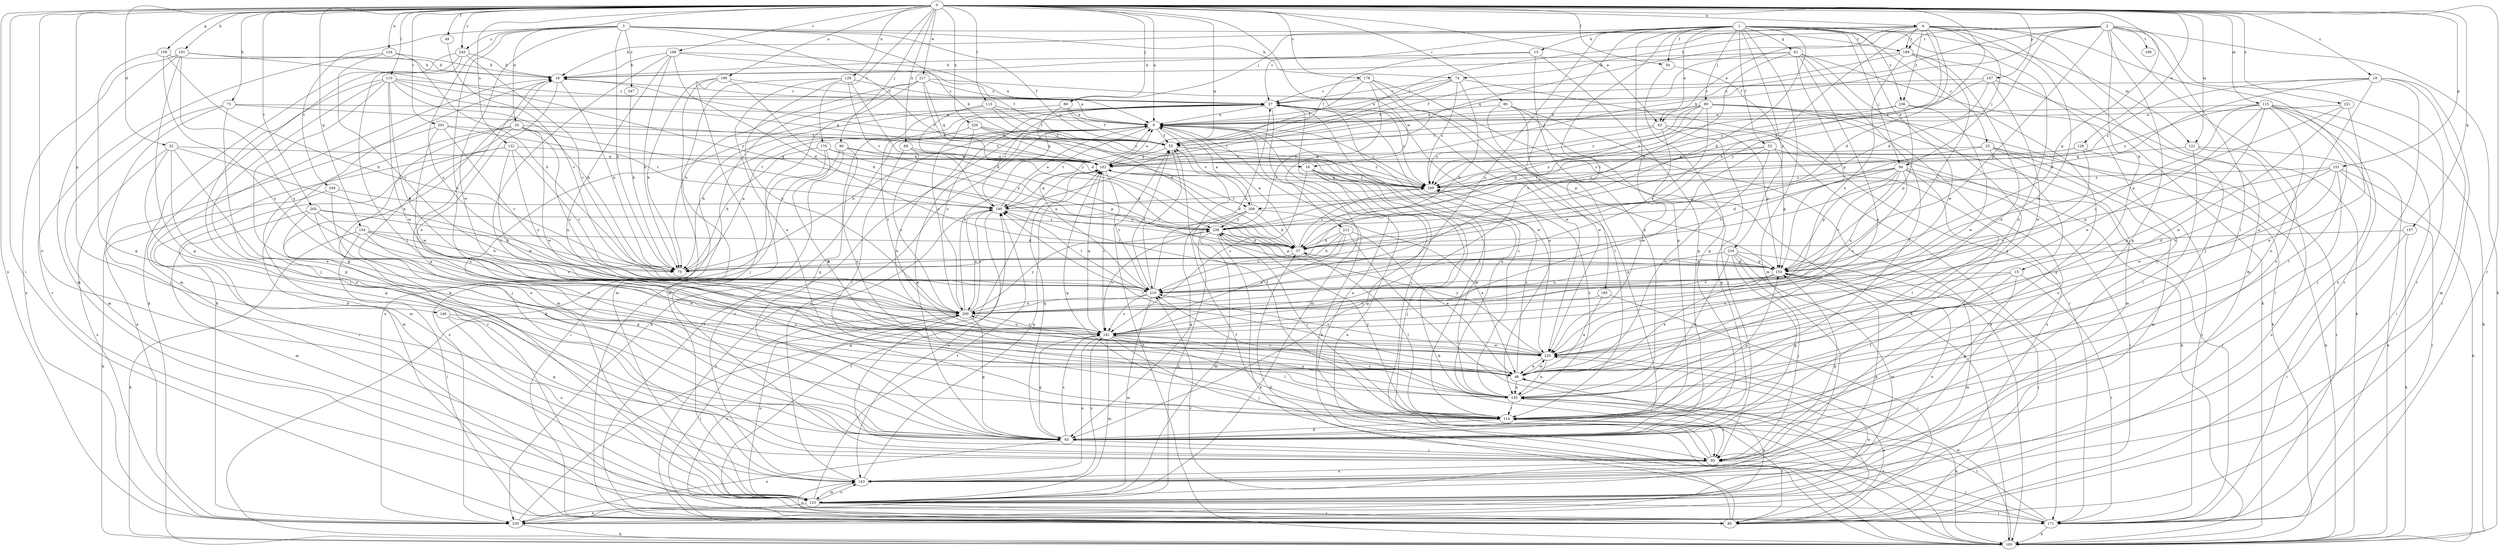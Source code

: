strict digraph  {
0;
1;
2;
3;
4;
9;
13;
15;
16;
18;
19;
25;
27;
32;
33;
37;
43;
46;
49;
50;
52;
55;
61;
65;
69;
73;
74;
75;
80;
85;
86;
88;
89;
94;
95;
101;
105;
110;
113;
114;
115;
121;
123;
124;
128;
129;
132;
133;
143;
146;
147;
151;
153;
154;
157;
159;
162;
168;
170;
171;
178;
181;
185;
186;
189;
190;
199;
200;
201;
205;
209;
210;
212;
217;
220;
221;
226;
230;
234;
236;
239;
245;
247;
248;
249;
0 -> 4  [label=a];
0 -> 9  [label=a];
0 -> 19  [label=c];
0 -> 32  [label=d];
0 -> 33  [label=d];
0 -> 43  [label=e];
0 -> 49  [label=f];
0 -> 50  [label=f];
0 -> 69  [label=h];
0 -> 73  [label=h];
0 -> 80  [label=i];
0 -> 85  [label=i];
0 -> 86  [label=j];
0 -> 88  [label=j];
0 -> 101  [label=k];
0 -> 110  [label=l];
0 -> 113  [label=l];
0 -> 115  [label=m];
0 -> 121  [label=m];
0 -> 124  [label=n];
0 -> 128  [label=n];
0 -> 129  [label=n];
0 -> 132  [label=n];
0 -> 143  [label=o];
0 -> 146  [label=p];
0 -> 147  [label=p];
0 -> 151  [label=p];
0 -> 153  [label=p];
0 -> 154  [label=q];
0 -> 157  [label=q];
0 -> 159  [label=q];
0 -> 162  [label=q];
0 -> 168  [label=r];
0 -> 170  [label=r];
0 -> 171  [label=r];
0 -> 178  [label=s];
0 -> 199  [label=u];
0 -> 201  [label=v];
0 -> 205  [label=v];
0 -> 209  [label=v];
0 -> 212  [label=w];
0 -> 217  [label=w];
0 -> 221  [label=x];
0 -> 226  [label=x];
0 -> 230  [label=x];
0 -> 245  [label=z];
1 -> 13  [label=b];
1 -> 25  [label=c];
1 -> 27  [label=c];
1 -> 37  [label=d];
1 -> 43  [label=e];
1 -> 50  [label=f];
1 -> 52  [label=f];
1 -> 61  [label=g];
1 -> 65  [label=g];
1 -> 88  [label=j];
1 -> 89  [label=j];
1 -> 94  [label=j];
1 -> 121  [label=m];
1 -> 123  [label=m];
1 -> 133  [label=n];
1 -> 181  [label=s];
1 -> 185  [label=t];
1 -> 200  [label=u];
1 -> 220  [label=w];
1 -> 234  [label=y];
1 -> 236  [label=y];
2 -> 15  [label=b];
2 -> 16  [label=b];
2 -> 37  [label=d];
2 -> 55  [label=f];
2 -> 65  [label=g];
2 -> 74  [label=h];
2 -> 105  [label=k];
2 -> 114  [label=l];
2 -> 143  [label=o];
2 -> 153  [label=p];
2 -> 171  [label=r];
2 -> 186  [label=t];
2 -> 189  [label=t];
3 -> 16  [label=b];
3 -> 55  [label=f];
3 -> 74  [label=h];
3 -> 75  [label=h];
3 -> 181  [label=s];
3 -> 189  [label=t];
3 -> 200  [label=u];
3 -> 209  [label=v];
3 -> 220  [label=w];
3 -> 245  [label=z];
3 -> 247  [label=z];
3 -> 248  [label=z];
4 -> 18  [label=b];
4 -> 37  [label=d];
4 -> 43  [label=e];
4 -> 55  [label=f];
4 -> 75  [label=h];
4 -> 94  [label=j];
4 -> 95  [label=j];
4 -> 123  [label=m];
4 -> 162  [label=q];
4 -> 171  [label=r];
4 -> 189  [label=t];
4 -> 220  [label=w];
4 -> 236  [label=y];
4 -> 239  [label=y];
9 -> 55  [label=f];
9 -> 75  [label=h];
9 -> 85  [label=i];
9 -> 105  [label=k];
9 -> 190  [label=t];
9 -> 209  [label=v];
9 -> 230  [label=x];
9 -> 249  [label=z];
13 -> 18  [label=b];
13 -> 55  [label=f];
13 -> 65  [label=g];
13 -> 133  [label=n];
15 -> 65  [label=g];
15 -> 114  [label=l];
15 -> 171  [label=r];
15 -> 181  [label=s];
15 -> 210  [label=v];
16 -> 65  [label=g];
16 -> 95  [label=j];
16 -> 105  [label=k];
16 -> 133  [label=n];
16 -> 181  [label=s];
16 -> 249  [label=z];
18 -> 27  [label=c];
18 -> 46  [label=e];
18 -> 65  [label=g];
18 -> 75  [label=h];
19 -> 27  [label=c];
19 -> 37  [label=d];
19 -> 46  [label=e];
19 -> 85  [label=i];
19 -> 123  [label=m];
19 -> 143  [label=o];
19 -> 249  [label=z];
25 -> 95  [label=j];
25 -> 105  [label=k];
25 -> 123  [label=m];
25 -> 162  [label=q];
25 -> 171  [label=r];
25 -> 210  [label=v];
27 -> 9  [label=a];
27 -> 65  [label=g];
27 -> 114  [label=l];
27 -> 123  [label=m];
27 -> 153  [label=p];
27 -> 200  [label=u];
27 -> 220  [label=w];
27 -> 249  [label=z];
32 -> 46  [label=e];
32 -> 65  [label=g];
32 -> 75  [label=h];
32 -> 114  [label=l];
32 -> 162  [label=q];
32 -> 230  [label=x];
33 -> 55  [label=f];
33 -> 95  [label=j];
33 -> 123  [label=m];
33 -> 171  [label=r];
33 -> 190  [label=t];
33 -> 200  [label=u];
33 -> 220  [label=w];
37 -> 9  [label=a];
37 -> 75  [label=h];
37 -> 114  [label=l];
37 -> 153  [label=p];
37 -> 249  [label=z];
43 -> 55  [label=f];
43 -> 65  [label=g];
43 -> 153  [label=p];
43 -> 220  [label=w];
43 -> 230  [label=x];
43 -> 249  [label=z];
46 -> 133  [label=n];
46 -> 190  [label=t];
46 -> 220  [label=w];
46 -> 249  [label=z];
49 -> 210  [label=v];
50 -> 65  [label=g];
50 -> 171  [label=r];
52 -> 46  [label=e];
52 -> 105  [label=k];
52 -> 153  [label=p];
52 -> 162  [label=q];
52 -> 181  [label=s];
52 -> 190  [label=t];
55 -> 162  [label=q];
55 -> 210  [label=v];
55 -> 249  [label=z];
61 -> 18  [label=b];
61 -> 46  [label=e];
61 -> 65  [label=g];
61 -> 105  [label=k];
61 -> 114  [label=l];
61 -> 153  [label=p];
61 -> 162  [label=q];
61 -> 210  [label=v];
65 -> 9  [label=a];
65 -> 95  [label=j];
65 -> 162  [label=q];
65 -> 181  [label=s];
65 -> 230  [label=x];
69 -> 37  [label=d];
69 -> 114  [label=l];
69 -> 162  [label=q];
69 -> 200  [label=u];
73 -> 9  [label=a];
73 -> 65  [label=g];
73 -> 95  [label=j];
73 -> 123  [label=m];
73 -> 249  [label=z];
74 -> 9  [label=a];
74 -> 27  [label=c];
74 -> 75  [label=h];
74 -> 171  [label=r];
74 -> 190  [label=t];
74 -> 249  [label=z];
75 -> 9  [label=a];
80 -> 9  [label=a];
80 -> 65  [label=g];
80 -> 95  [label=j];
80 -> 105  [label=k];
80 -> 220  [label=w];
85 -> 18  [label=b];
85 -> 37  [label=d];
85 -> 46  [label=e];
85 -> 114  [label=l];
85 -> 143  [label=o];
85 -> 190  [label=t];
85 -> 210  [label=v];
86 -> 46  [label=e];
86 -> 85  [label=i];
86 -> 143  [label=o];
86 -> 153  [label=p];
86 -> 162  [label=q];
88 -> 9  [label=a];
88 -> 37  [label=d];
88 -> 55  [label=f];
88 -> 230  [label=x];
89 -> 9  [label=a];
89 -> 37  [label=d];
89 -> 55  [label=f];
89 -> 105  [label=k];
89 -> 123  [label=m];
89 -> 143  [label=o];
89 -> 210  [label=v];
89 -> 239  [label=y];
89 -> 249  [label=z];
94 -> 37  [label=d];
94 -> 85  [label=i];
94 -> 114  [label=l];
94 -> 153  [label=p];
94 -> 171  [label=r];
94 -> 181  [label=s];
94 -> 200  [label=u];
94 -> 210  [label=v];
94 -> 239  [label=y];
94 -> 249  [label=z];
95 -> 9  [label=a];
95 -> 27  [label=c];
95 -> 143  [label=o];
95 -> 153  [label=p];
101 -> 18  [label=b];
101 -> 65  [label=g];
101 -> 123  [label=m];
101 -> 181  [label=s];
101 -> 230  [label=x];
101 -> 239  [label=y];
105 -> 9  [label=a];
105 -> 55  [label=f];
105 -> 133  [label=n];
105 -> 220  [label=w];
110 -> 9  [label=a];
110 -> 27  [label=c];
110 -> 65  [label=g];
110 -> 75  [label=h];
110 -> 95  [label=j];
110 -> 143  [label=o];
110 -> 162  [label=q];
110 -> 200  [label=u];
110 -> 220  [label=w];
113 -> 9  [label=a];
113 -> 55  [label=f];
113 -> 123  [label=m];
113 -> 239  [label=y];
113 -> 249  [label=z];
114 -> 55  [label=f];
114 -> 65  [label=g];
114 -> 153  [label=p];
114 -> 162  [label=q];
114 -> 239  [label=y];
115 -> 9  [label=a];
115 -> 46  [label=e];
115 -> 85  [label=i];
115 -> 95  [label=j];
115 -> 105  [label=k];
115 -> 114  [label=l];
115 -> 133  [label=n];
115 -> 200  [label=u];
115 -> 220  [label=w];
115 -> 249  [label=z];
121 -> 105  [label=k];
121 -> 114  [label=l];
121 -> 162  [label=q];
121 -> 230  [label=x];
123 -> 18  [label=b];
123 -> 85  [label=i];
123 -> 143  [label=o];
123 -> 171  [label=r];
123 -> 190  [label=t];
123 -> 200  [label=u];
123 -> 230  [label=x];
124 -> 18  [label=b];
124 -> 75  [label=h];
124 -> 171  [label=r];
124 -> 210  [label=v];
128 -> 162  [label=q];
128 -> 171  [label=r];
128 -> 181  [label=s];
128 -> 249  [label=z];
129 -> 27  [label=c];
129 -> 37  [label=d];
129 -> 46  [label=e];
129 -> 123  [label=m];
129 -> 190  [label=t];
129 -> 200  [label=u];
132 -> 123  [label=m];
132 -> 162  [label=q];
132 -> 171  [label=r];
132 -> 200  [label=u];
132 -> 210  [label=v];
132 -> 220  [label=w];
133 -> 9  [label=a];
133 -> 27  [label=c];
133 -> 95  [label=j];
133 -> 105  [label=k];
133 -> 114  [label=l];
133 -> 181  [label=s];
133 -> 210  [label=v];
133 -> 249  [label=z];
143 -> 9  [label=a];
143 -> 123  [label=m];
143 -> 153  [label=p];
143 -> 162  [label=q];
143 -> 181  [label=s];
146 -> 65  [label=g];
146 -> 143  [label=o];
146 -> 181  [label=s];
147 -> 27  [label=c];
147 -> 105  [label=k];
147 -> 220  [label=w];
147 -> 239  [label=y];
147 -> 249  [label=z];
151 -> 105  [label=k];
151 -> 114  [label=l];
151 -> 153  [label=p];
151 -> 171  [label=r];
151 -> 200  [label=u];
151 -> 220  [label=w];
151 -> 249  [label=z];
153 -> 37  [label=d];
153 -> 46  [label=e];
153 -> 123  [label=m];
153 -> 143  [label=o];
153 -> 190  [label=t];
153 -> 210  [label=v];
154 -> 37  [label=d];
154 -> 46  [label=e];
154 -> 75  [label=h];
154 -> 85  [label=i];
154 -> 105  [label=k];
154 -> 200  [label=u];
157 -> 37  [label=d];
157 -> 85  [label=i];
157 -> 105  [label=k];
159 -> 18  [label=b];
159 -> 65  [label=g];
159 -> 75  [label=h];
159 -> 181  [label=s];
162 -> 9  [label=a];
162 -> 37  [label=d];
162 -> 181  [label=s];
162 -> 210  [label=v];
162 -> 249  [label=z];
168 -> 9  [label=a];
168 -> 18  [label=b];
168 -> 37  [label=d];
168 -> 55  [label=f];
168 -> 75  [label=h];
168 -> 114  [label=l];
168 -> 133  [label=n];
170 -> 46  [label=e];
170 -> 75  [label=h];
170 -> 162  [label=q];
170 -> 230  [label=x];
170 -> 239  [label=y];
171 -> 55  [label=f];
171 -> 95  [label=j];
171 -> 105  [label=k];
171 -> 114  [label=l];
171 -> 190  [label=t];
178 -> 27  [label=c];
178 -> 55  [label=f];
178 -> 105  [label=k];
178 -> 114  [label=l];
178 -> 220  [label=w];
178 -> 239  [label=y];
181 -> 27  [label=c];
181 -> 65  [label=g];
181 -> 95  [label=j];
181 -> 114  [label=l];
181 -> 123  [label=m];
181 -> 133  [label=n];
181 -> 143  [label=o];
181 -> 162  [label=q];
181 -> 200  [label=u];
181 -> 220  [label=w];
185 -> 46  [label=e];
185 -> 85  [label=i];
185 -> 200  [label=u];
189 -> 18  [label=b];
189 -> 46  [label=e];
189 -> 55  [label=f];
189 -> 95  [label=j];
189 -> 200  [label=u];
189 -> 210  [label=v];
190 -> 9  [label=a];
190 -> 27  [label=c];
190 -> 143  [label=o];
190 -> 162  [label=q];
190 -> 200  [label=u];
190 -> 239  [label=y];
199 -> 27  [label=c];
199 -> 37  [label=d];
199 -> 75  [label=h];
199 -> 95  [label=j];
199 -> 123  [label=m];
200 -> 9  [label=a];
200 -> 27  [label=c];
200 -> 65  [label=g];
200 -> 85  [label=i];
200 -> 95  [label=j];
200 -> 171  [label=r];
200 -> 181  [label=s];
200 -> 190  [label=t];
200 -> 239  [label=y];
201 -> 55  [label=f];
201 -> 190  [label=t];
201 -> 210  [label=v];
201 -> 220  [label=w];
201 -> 230  [label=x];
205 -> 46  [label=e];
205 -> 65  [label=g];
205 -> 75  [label=h];
205 -> 123  [label=m];
205 -> 200  [label=u];
205 -> 239  [label=y];
209 -> 9  [label=a];
209 -> 37  [label=d];
209 -> 46  [label=e];
209 -> 65  [label=g];
209 -> 230  [label=x];
209 -> 239  [label=y];
210 -> 9  [label=a];
210 -> 27  [label=c];
210 -> 55  [label=f];
210 -> 123  [label=m];
210 -> 181  [label=s];
210 -> 190  [label=t];
210 -> 200  [label=u];
212 -> 37  [label=d];
212 -> 46  [label=e];
212 -> 75  [label=h];
212 -> 85  [label=i];
212 -> 181  [label=s];
212 -> 210  [label=v];
217 -> 27  [label=c];
217 -> 37  [label=d];
217 -> 75  [label=h];
217 -> 85  [label=i];
217 -> 105  [label=k];
217 -> 133  [label=n];
217 -> 162  [label=q];
220 -> 46  [label=e];
220 -> 133  [label=n];
220 -> 210  [label=v];
220 -> 239  [label=y];
221 -> 9  [label=a];
221 -> 46  [label=e];
221 -> 153  [label=p];
221 -> 220  [label=w];
226 -> 46  [label=e];
226 -> 55  [label=f];
226 -> 75  [label=h];
226 -> 162  [label=q];
226 -> 249  [label=z];
230 -> 18  [label=b];
230 -> 46  [label=e];
230 -> 105  [label=k];
230 -> 162  [label=q];
230 -> 220  [label=w];
234 -> 65  [label=g];
234 -> 85  [label=i];
234 -> 95  [label=j];
234 -> 123  [label=m];
234 -> 133  [label=n];
234 -> 153  [label=p];
234 -> 200  [label=u];
236 -> 9  [label=a];
236 -> 65  [label=g];
236 -> 153  [label=p];
236 -> 220  [label=w];
236 -> 249  [label=z];
239 -> 37  [label=d];
239 -> 105  [label=k];
239 -> 114  [label=l];
239 -> 123  [label=m];
239 -> 153  [label=p];
239 -> 181  [label=s];
245 -> 18  [label=b];
245 -> 105  [label=k];
245 -> 114  [label=l];
245 -> 123  [label=m];
245 -> 210  [label=v];
247 -> 75  [label=h];
248 -> 105  [label=k];
248 -> 133  [label=n];
248 -> 190  [label=t];
249 -> 18  [label=b];
249 -> 162  [label=q];
249 -> 190  [label=t];
}
